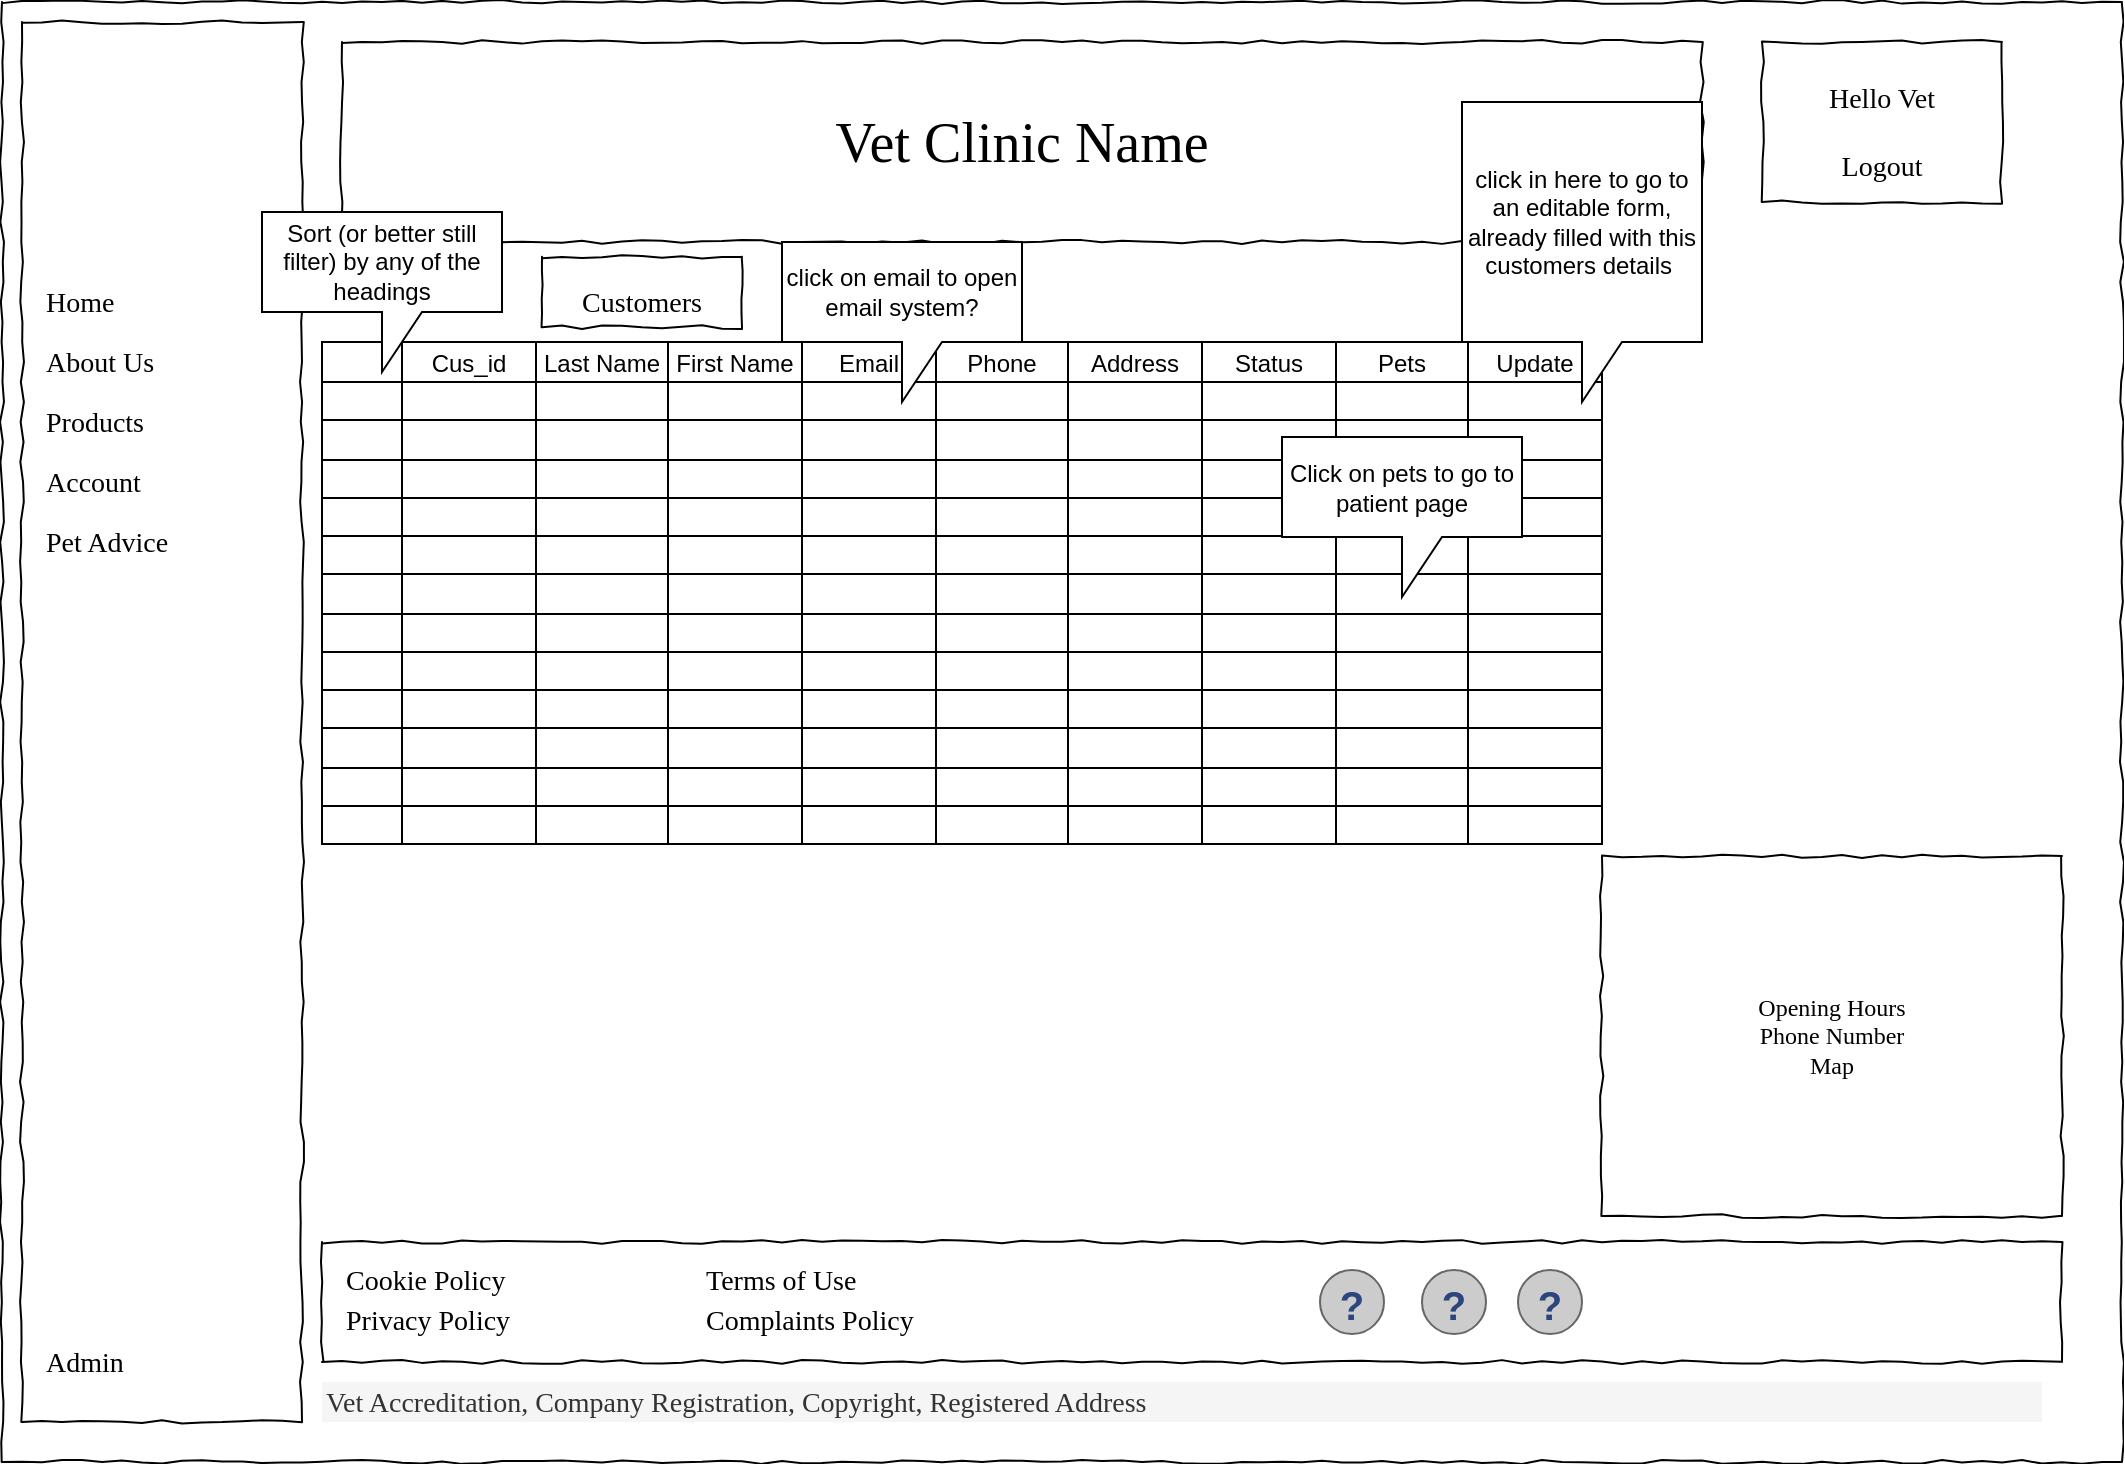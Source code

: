 <mxfile version="21.2.1" type="device">
  <diagram name="Page-1" id="03018318-947c-dd8e-b7a3-06fadd420f32">
    <mxGraphModel dx="1034" dy="430" grid="1" gridSize="10" guides="1" tooltips="1" connect="1" arrows="1" fold="1" page="1" pageScale="1" pageWidth="1100" pageHeight="850" background="none" math="0" shadow="0">
      <root>
        <mxCell id="0" />
        <mxCell id="1" parent="0" />
        <mxCell id="677b7b8949515195-1" value="" style="whiteSpace=wrap;html=1;rounded=0;shadow=0;labelBackgroundColor=none;strokeColor=#000000;strokeWidth=1;fillColor=none;fontFamily=Verdana;fontSize=12;fontColor=#000000;align=center;comic=1;" parent="1" vertex="1">
          <mxGeometry x="20" y="20" width="1060" height="730" as="geometry" />
        </mxCell>
        <mxCell id="677b7b8949515195-8" value="" style="whiteSpace=wrap;html=1;rounded=0;shadow=0;labelBackgroundColor=none;strokeWidth=1;fillColor=none;fontFamily=Verdana;fontSize=12;align=center;comic=1;" parent="1" vertex="1">
          <mxGeometry x="30" y="30" width="140" height="700" as="geometry" />
        </mxCell>
        <mxCell id="677b7b8949515195-26" value="&lt;div&gt;Opening Hours&lt;/div&gt;&lt;div&gt;Phone Number&lt;/div&gt;&lt;div&gt;Map&lt;br&gt;&lt;/div&gt;" style="whiteSpace=wrap;html=1;rounded=0;shadow=0;labelBackgroundColor=none;strokeWidth=1;fillColor=none;fontFamily=Verdana;fontSize=12;align=center;comic=1;" parent="1" vertex="1">
          <mxGeometry x="820" y="447" width="230" height="180" as="geometry" />
        </mxCell>
        <mxCell id="qz_svecnsdqs3by7-r_0-2" value="Vet Clinic Name" style="whiteSpace=wrap;html=1;rounded=0;shadow=0;labelBackgroundColor=none;strokeWidth=1;fontFamily=Verdana;fontSize=28;align=center;comic=1;" parent="1" vertex="1">
          <mxGeometry x="190" y="40" width="680" height="100" as="geometry" />
        </mxCell>
        <mxCell id="qz_svecnsdqs3by7-r_0-8" value="" style="whiteSpace=wrap;html=1;rounded=0;shadow=0;labelBackgroundColor=none;strokeWidth=1;fontFamily=Verdana;fontSize=28;align=center;comic=1;" parent="1" vertex="1">
          <mxGeometry x="180" y="640" width="870" height="60" as="geometry" />
        </mxCell>
        <mxCell id="qz_svecnsdqs3by7-r_0-9" value="" style="verticalLabelPosition=bottom;shadow=0;dashed=0;align=center;html=1;verticalAlign=top;strokeWidth=1;shape=mxgraph.mockup.misc.help_icon;" parent="1" vertex="1">
          <mxGeometry x="730" y="654" width="32" height="32" as="geometry" />
        </mxCell>
        <mxCell id="qz_svecnsdqs3by7-r_0-10" value="" style="verticalLabelPosition=bottom;shadow=0;dashed=0;align=center;html=1;verticalAlign=top;strokeWidth=1;shape=mxgraph.mockup.misc.help_icon;" parent="1" vertex="1">
          <mxGeometry x="679" y="654" width="32" height="32" as="geometry" />
        </mxCell>
        <mxCell id="qz_svecnsdqs3by7-r_0-11" value="" style="verticalLabelPosition=bottom;shadow=0;dashed=0;align=center;html=1;verticalAlign=top;strokeWidth=1;shape=mxgraph.mockup.misc.help_icon;" parent="1" vertex="1">
          <mxGeometry x="778" y="654" width="32" height="32" as="geometry" />
        </mxCell>
        <mxCell id="qz_svecnsdqs3by7-r_0-12" value="Cookie Policy" style="text;html=1;points=[];align=left;verticalAlign=top;spacingTop=-4;fontSize=14;fontFamily=Verdana" parent="1" vertex="1">
          <mxGeometry x="190" y="649" width="100" height="20" as="geometry" />
        </mxCell>
        <mxCell id="qz_svecnsdqs3by7-r_0-13" value="Vet Accreditation, Company Registration, Copyright, Registered Address" style="text;html=1;points=[];align=left;verticalAlign=top;spacingTop=-4;fontSize=14;fontFamily=Verdana;fillColor=#f5f5f5;fontColor=#333333;strokeColor=none;" parent="1" vertex="1">
          <mxGeometry x="180" y="710" width="860" height="20" as="geometry" />
        </mxCell>
        <mxCell id="qz_svecnsdqs3by7-r_0-14" value="Privacy Policy" style="text;html=1;points=[];align=left;verticalAlign=top;spacingTop=-4;fontSize=14;fontFamily=Verdana" parent="1" vertex="1">
          <mxGeometry x="190" y="669" width="100" height="20" as="geometry" />
        </mxCell>
        <mxCell id="qz_svecnsdqs3by7-r_0-15" value="Terms of Use" style="text;html=1;points=[];align=left;verticalAlign=top;spacingTop=-4;fontSize=14;fontFamily=Verdana" parent="1" vertex="1">
          <mxGeometry x="370" y="649" width="100" height="20" as="geometry" />
        </mxCell>
        <mxCell id="qz_svecnsdqs3by7-r_0-16" value="Complaints Policy" style="text;html=1;points=[];align=left;verticalAlign=top;spacingTop=-4;fontSize=14;fontFamily=Verdana" parent="1" vertex="1">
          <mxGeometry x="370" y="669" width="100" height="20" as="geometry" />
        </mxCell>
        <mxCell id="qz_svecnsdqs3by7-r_0-17" value="&lt;div align=&quot;center&quot;&gt;&lt;font style=&quot;font-size: 14px;&quot;&gt;Hello Vet&lt;/font&gt;&lt;/div&gt;&lt;div align=&quot;center&quot;&gt;&lt;font style=&quot;font-size: 14px;&quot;&gt;Logout&lt;/font&gt;&lt;/div&gt;" style="whiteSpace=wrap;html=1;rounded=0;shadow=0;labelBackgroundColor=none;strokeWidth=1;fontFamily=Verdana;fontSize=28;align=center;comic=1;" parent="1" vertex="1">
          <mxGeometry x="900" y="40" width="120" height="80" as="geometry" />
        </mxCell>
        <mxCell id="qz_svecnsdqs3by7-r_0-19" value="Home" style="text;html=1;points=[];align=left;verticalAlign=top;spacingTop=-4;fontSize=14;fontFamily=Verdana" parent="1" vertex="1">
          <mxGeometry x="40" y="160" width="110" height="20" as="geometry" />
        </mxCell>
        <mxCell id="qz_svecnsdqs3by7-r_0-20" value="About Us" style="text;html=1;points=[];align=left;verticalAlign=top;spacingTop=-4;fontSize=14;fontFamily=Verdana" parent="1" vertex="1">
          <mxGeometry x="40" y="190" width="110" height="20" as="geometry" />
        </mxCell>
        <mxCell id="qz_svecnsdqs3by7-r_0-21" value="Products" style="text;html=1;points=[];align=left;verticalAlign=top;spacingTop=-4;fontSize=14;fontFamily=Verdana" parent="1" vertex="1">
          <mxGeometry x="40" y="220" width="110" height="20" as="geometry" />
        </mxCell>
        <mxCell id="qz_svecnsdqs3by7-r_0-22" value="Account" style="text;html=1;points=[];align=left;verticalAlign=top;spacingTop=-4;fontSize=14;fontFamily=Verdana" parent="1" vertex="1">
          <mxGeometry x="40" y="250" width="110" height="20" as="geometry" />
        </mxCell>
        <mxCell id="qz_svecnsdqs3by7-r_0-23" value="Pet Advice" style="text;html=1;points=[];align=left;verticalAlign=top;spacingTop=-4;fontSize=14;fontFamily=Verdana" parent="1" vertex="1">
          <mxGeometry x="40" y="280" width="110" height="20" as="geometry" />
        </mxCell>
        <mxCell id="qz_svecnsdqs3by7-r_0-25" value="Admin" style="text;html=1;points=[];align=left;verticalAlign=top;spacingTop=-4;fontSize=14;fontFamily=Verdana" parent="1" vertex="1">
          <mxGeometry x="40" y="690" width="110" height="20" as="geometry" />
        </mxCell>
        <mxCell id="YpGhRkBLHknayNMrXKQS-291" value="" style="shape=table;childLayout=tableLayout;startSize=0;fillColor=none;collapsible=0;recursiveResize=0;expand=0;" parent="1" vertex="1">
          <mxGeometry x="180" y="190" width="640" height="251" as="geometry" />
        </mxCell>
        <mxCell id="YpGhRkBLHknayNMrXKQS-292" value="" style="shape=tableRow;horizontal=0;swimlaneHead=0;swimlaneBody=0;top=0;left=0;strokeColor=inherit;bottom=0;right=0;dropTarget=0;fontStyle=0;fillColor=none;points=[[0,0.5],[1,0.5]];portConstraint=eastwest;startSize=40;collapsible=0;recursiveResize=0;expand=0;" parent="YpGhRkBLHknayNMrXKQS-291" vertex="1">
          <mxGeometry width="640" height="20" as="geometry" />
        </mxCell>
        <mxCell id="YpGhRkBLHknayNMrXKQS-293" value="Cus_id" style="swimlane;swimlaneHead=0;swimlaneBody=0;fontStyle=0;strokeColor=inherit;connectable=0;fillColor=none;startSize=40;collapsible=0;recursiveResize=0;expand=0;" parent="YpGhRkBLHknayNMrXKQS-292" vertex="1">
          <mxGeometry x="40" width="67" height="20" as="geometry">
            <mxRectangle width="67" height="20" as="alternateBounds" />
          </mxGeometry>
        </mxCell>
        <mxCell id="YpGhRkBLHknayNMrXKQS-294" value="Last Name" style="swimlane;swimlaneHead=0;swimlaneBody=0;fontStyle=0;strokeColor=inherit;connectable=0;fillColor=none;startSize=40;collapsible=0;recursiveResize=0;expand=0;" parent="YpGhRkBLHknayNMrXKQS-292" vertex="1">
          <mxGeometry x="107" width="66" height="20" as="geometry">
            <mxRectangle width="66" height="20" as="alternateBounds" />
          </mxGeometry>
        </mxCell>
        <mxCell id="YpGhRkBLHknayNMrXKQS-295" value="First Name" style="swimlane;swimlaneHead=0;swimlaneBody=0;fontStyle=0;strokeColor=inherit;connectable=0;fillColor=none;startSize=40;collapsible=0;recursiveResize=0;expand=0;" parent="YpGhRkBLHknayNMrXKQS-292" vertex="1">
          <mxGeometry x="173" width="67" height="20" as="geometry">
            <mxRectangle width="67" height="20" as="alternateBounds" />
          </mxGeometry>
        </mxCell>
        <mxCell id="YpGhRkBLHknayNMrXKQS-296" value="Email" style="swimlane;swimlaneHead=0;swimlaneBody=0;fontStyle=0;strokeColor=inherit;connectable=0;fillColor=none;startSize=40;collapsible=0;recursiveResize=0;expand=0;" parent="YpGhRkBLHknayNMrXKQS-292" vertex="1">
          <mxGeometry x="240" width="67" height="20" as="geometry">
            <mxRectangle width="67" height="20" as="alternateBounds" />
          </mxGeometry>
        </mxCell>
        <mxCell id="YpGhRkBLHknayNMrXKQS-297" value="Phone" style="swimlane;swimlaneHead=0;swimlaneBody=0;fontStyle=0;strokeColor=inherit;connectable=0;fillColor=none;startSize=40;collapsible=0;recursiveResize=0;expand=0;" parent="YpGhRkBLHknayNMrXKQS-292" vertex="1">
          <mxGeometry x="307" width="66" height="20" as="geometry">
            <mxRectangle width="66" height="20" as="alternateBounds" />
          </mxGeometry>
        </mxCell>
        <mxCell id="YpGhRkBLHknayNMrXKQS-298" value="Address" style="swimlane;swimlaneHead=0;swimlaneBody=0;fontStyle=0;strokeColor=inherit;connectable=0;fillColor=none;startSize=40;collapsible=0;recursiveResize=0;expand=0;" parent="YpGhRkBLHknayNMrXKQS-292" vertex="1">
          <mxGeometry x="373" width="67" height="20" as="geometry">
            <mxRectangle width="67" height="20" as="alternateBounds" />
          </mxGeometry>
        </mxCell>
        <mxCell id="YpGhRkBLHknayNMrXKQS-299" value="Status" style="swimlane;swimlaneHead=0;swimlaneBody=0;fontStyle=0;strokeColor=inherit;connectable=0;fillColor=none;startSize=40;collapsible=0;recursiveResize=0;expand=0;" parent="YpGhRkBLHknayNMrXKQS-292" vertex="1">
          <mxGeometry x="440" width="67" height="20" as="geometry">
            <mxRectangle width="67" height="20" as="alternateBounds" />
          </mxGeometry>
        </mxCell>
        <mxCell id="YpGhRkBLHknayNMrXKQS-300" value="Pets" style="swimlane;swimlaneHead=0;swimlaneBody=0;fontStyle=0;strokeColor=inherit;connectable=0;fillColor=none;startSize=40;collapsible=0;recursiveResize=0;expand=0;" parent="YpGhRkBLHknayNMrXKQS-292" vertex="1">
          <mxGeometry x="507" width="66" height="20" as="geometry">
            <mxRectangle width="66" height="20" as="alternateBounds" />
          </mxGeometry>
        </mxCell>
        <mxCell id="YpGhRkBLHknayNMrXKQS-301" value="Update" style="swimlane;swimlaneHead=0;swimlaneBody=0;fontStyle=0;strokeColor=inherit;connectable=0;fillColor=none;startSize=40;collapsible=0;recursiveResize=0;expand=0;" parent="YpGhRkBLHknayNMrXKQS-292" vertex="1">
          <mxGeometry x="573" width="67" height="20" as="geometry">
            <mxRectangle width="67" height="20" as="alternateBounds" />
          </mxGeometry>
        </mxCell>
        <mxCell id="YpGhRkBLHknayNMrXKQS-302" value="" style="shape=tableRow;horizontal=0;swimlaneHead=0;swimlaneBody=0;top=0;left=0;strokeColor=inherit;bottom=0;right=0;dropTarget=0;fontStyle=0;fillColor=none;points=[[0,0.5],[1,0.5]];portConstraint=eastwest;startSize=40;collapsible=0;recursiveResize=0;expand=0;" parent="YpGhRkBLHknayNMrXKQS-291" vertex="1">
          <mxGeometry y="20" width="640" height="19" as="geometry" />
        </mxCell>
        <mxCell id="YpGhRkBLHknayNMrXKQS-303" value="" style="swimlane;swimlaneHead=0;swimlaneBody=0;fontStyle=0;connectable=0;strokeColor=inherit;fillColor=none;startSize=0;collapsible=0;recursiveResize=0;expand=0;" parent="YpGhRkBLHknayNMrXKQS-302" vertex="1">
          <mxGeometry x="40" width="67" height="19" as="geometry">
            <mxRectangle width="67" height="19" as="alternateBounds" />
          </mxGeometry>
        </mxCell>
        <mxCell id="YpGhRkBLHknayNMrXKQS-304" value="" style="swimlane;swimlaneHead=0;swimlaneBody=0;fontStyle=0;connectable=0;strokeColor=inherit;fillColor=none;startSize=0;collapsible=0;recursiveResize=0;expand=0;" parent="YpGhRkBLHknayNMrXKQS-302" vertex="1">
          <mxGeometry x="107" width="66" height="19" as="geometry">
            <mxRectangle width="66" height="19" as="alternateBounds" />
          </mxGeometry>
        </mxCell>
        <mxCell id="YpGhRkBLHknayNMrXKQS-305" value="" style="swimlane;swimlaneHead=0;swimlaneBody=0;fontStyle=0;connectable=0;strokeColor=inherit;fillColor=none;startSize=0;collapsible=0;recursiveResize=0;expand=0;" parent="YpGhRkBLHknayNMrXKQS-302" vertex="1">
          <mxGeometry x="173" width="67" height="19" as="geometry">
            <mxRectangle width="67" height="19" as="alternateBounds" />
          </mxGeometry>
        </mxCell>
        <mxCell id="YpGhRkBLHknayNMrXKQS-306" value="" style="swimlane;swimlaneHead=0;swimlaneBody=0;fontStyle=0;connectable=0;strokeColor=inherit;fillColor=none;startSize=0;collapsible=0;recursiveResize=0;expand=0;" parent="YpGhRkBLHknayNMrXKQS-302" vertex="1">
          <mxGeometry x="240" width="67" height="19" as="geometry">
            <mxRectangle width="67" height="19" as="alternateBounds" />
          </mxGeometry>
        </mxCell>
        <mxCell id="YpGhRkBLHknayNMrXKQS-307" value="" style="swimlane;swimlaneHead=0;swimlaneBody=0;fontStyle=0;connectable=0;strokeColor=inherit;fillColor=none;startSize=0;collapsible=0;recursiveResize=0;expand=0;" parent="YpGhRkBLHknayNMrXKQS-302" vertex="1">
          <mxGeometry x="307" width="66" height="19" as="geometry">
            <mxRectangle width="66" height="19" as="alternateBounds" />
          </mxGeometry>
        </mxCell>
        <mxCell id="YpGhRkBLHknayNMrXKQS-308" value="" style="swimlane;swimlaneHead=0;swimlaneBody=0;fontStyle=0;connectable=0;strokeColor=inherit;fillColor=none;startSize=0;collapsible=0;recursiveResize=0;expand=0;" parent="YpGhRkBLHknayNMrXKQS-302" vertex="1">
          <mxGeometry x="373" width="67" height="19" as="geometry">
            <mxRectangle width="67" height="19" as="alternateBounds" />
          </mxGeometry>
        </mxCell>
        <mxCell id="YpGhRkBLHknayNMrXKQS-309" value="" style="swimlane;swimlaneHead=0;swimlaneBody=0;fontStyle=0;connectable=0;strokeColor=inherit;fillColor=none;startSize=0;collapsible=0;recursiveResize=0;expand=0;" parent="YpGhRkBLHknayNMrXKQS-302" vertex="1">
          <mxGeometry x="440" width="67" height="19" as="geometry">
            <mxRectangle width="67" height="19" as="alternateBounds" />
          </mxGeometry>
        </mxCell>
        <mxCell id="YpGhRkBLHknayNMrXKQS-310" value="" style="swimlane;swimlaneHead=0;swimlaneBody=0;fontStyle=0;connectable=0;strokeColor=inherit;fillColor=none;startSize=0;collapsible=0;recursiveResize=0;expand=0;" parent="YpGhRkBLHknayNMrXKQS-302" vertex="1">
          <mxGeometry x="507" width="66" height="19" as="geometry">
            <mxRectangle width="66" height="19" as="alternateBounds" />
          </mxGeometry>
        </mxCell>
        <mxCell id="YpGhRkBLHknayNMrXKQS-311" value="" style="swimlane;swimlaneHead=0;swimlaneBody=0;fontStyle=0;connectable=0;strokeColor=inherit;fillColor=none;startSize=0;collapsible=0;recursiveResize=0;expand=0;" parent="YpGhRkBLHknayNMrXKQS-302" vertex="1">
          <mxGeometry x="573" width="67" height="19" as="geometry">
            <mxRectangle width="67" height="19" as="alternateBounds" />
          </mxGeometry>
        </mxCell>
        <mxCell id="YpGhRkBLHknayNMrXKQS-312" value="" style="shape=tableRow;horizontal=0;swimlaneHead=0;swimlaneBody=0;top=0;left=0;strokeColor=inherit;bottom=0;right=0;dropTarget=0;fontStyle=0;fillColor=none;points=[[0,0.5],[1,0.5]];portConstraint=eastwest;startSize=40;collapsible=0;recursiveResize=0;expand=0;" parent="YpGhRkBLHknayNMrXKQS-291" vertex="1">
          <mxGeometry y="39" width="640" height="20" as="geometry" />
        </mxCell>
        <mxCell id="YpGhRkBLHknayNMrXKQS-313" value="" style="swimlane;swimlaneHead=0;swimlaneBody=0;fontStyle=0;connectable=0;strokeColor=inherit;fillColor=none;startSize=0;collapsible=0;recursiveResize=0;expand=0;" parent="YpGhRkBLHknayNMrXKQS-312" vertex="1">
          <mxGeometry x="40" width="67" height="20" as="geometry">
            <mxRectangle width="67" height="20" as="alternateBounds" />
          </mxGeometry>
        </mxCell>
        <mxCell id="YpGhRkBLHknayNMrXKQS-314" value="" style="swimlane;swimlaneHead=0;swimlaneBody=0;fontStyle=0;connectable=0;strokeColor=inherit;fillColor=none;startSize=0;collapsible=0;recursiveResize=0;expand=0;" parent="YpGhRkBLHknayNMrXKQS-312" vertex="1">
          <mxGeometry x="107" width="66" height="20" as="geometry">
            <mxRectangle width="66" height="20" as="alternateBounds" />
          </mxGeometry>
        </mxCell>
        <mxCell id="YpGhRkBLHknayNMrXKQS-315" value="" style="swimlane;swimlaneHead=0;swimlaneBody=0;fontStyle=0;connectable=0;strokeColor=inherit;fillColor=none;startSize=0;collapsible=0;recursiveResize=0;expand=0;" parent="YpGhRkBLHknayNMrXKQS-312" vertex="1">
          <mxGeometry x="173" width="67" height="20" as="geometry">
            <mxRectangle width="67" height="20" as="alternateBounds" />
          </mxGeometry>
        </mxCell>
        <mxCell id="YpGhRkBLHknayNMrXKQS-316" value="" style="swimlane;swimlaneHead=0;swimlaneBody=0;fontStyle=0;connectable=0;strokeColor=inherit;fillColor=none;startSize=0;collapsible=0;recursiveResize=0;expand=0;" parent="YpGhRkBLHknayNMrXKQS-312" vertex="1">
          <mxGeometry x="240" width="67" height="20" as="geometry">
            <mxRectangle width="67" height="20" as="alternateBounds" />
          </mxGeometry>
        </mxCell>
        <mxCell id="YpGhRkBLHknayNMrXKQS-317" value="" style="swimlane;swimlaneHead=0;swimlaneBody=0;fontStyle=0;connectable=0;strokeColor=inherit;fillColor=none;startSize=0;collapsible=0;recursiveResize=0;expand=0;" parent="YpGhRkBLHknayNMrXKQS-312" vertex="1">
          <mxGeometry x="307" width="66" height="20" as="geometry">
            <mxRectangle width="66" height="20" as="alternateBounds" />
          </mxGeometry>
        </mxCell>
        <mxCell id="YpGhRkBLHknayNMrXKQS-318" value="" style="swimlane;swimlaneHead=0;swimlaneBody=0;fontStyle=0;connectable=0;strokeColor=inherit;fillColor=none;startSize=0;collapsible=0;recursiveResize=0;expand=0;" parent="YpGhRkBLHknayNMrXKQS-312" vertex="1">
          <mxGeometry x="373" width="67" height="20" as="geometry">
            <mxRectangle width="67" height="20" as="alternateBounds" />
          </mxGeometry>
        </mxCell>
        <mxCell id="YpGhRkBLHknayNMrXKQS-319" value="" style="swimlane;swimlaneHead=0;swimlaneBody=0;fontStyle=0;connectable=0;strokeColor=inherit;fillColor=none;startSize=0;collapsible=0;recursiveResize=0;expand=0;" parent="YpGhRkBLHknayNMrXKQS-312" vertex="1">
          <mxGeometry x="440" width="67" height="20" as="geometry">
            <mxRectangle width="67" height="20" as="alternateBounds" />
          </mxGeometry>
        </mxCell>
        <mxCell id="YpGhRkBLHknayNMrXKQS-320" value="" style="swimlane;swimlaneHead=0;swimlaneBody=0;fontStyle=0;connectable=0;strokeColor=inherit;fillColor=none;startSize=0;collapsible=0;recursiveResize=0;expand=0;" parent="YpGhRkBLHknayNMrXKQS-312" vertex="1">
          <mxGeometry x="507" width="66" height="20" as="geometry">
            <mxRectangle width="66" height="20" as="alternateBounds" />
          </mxGeometry>
        </mxCell>
        <mxCell id="YpGhRkBLHknayNMrXKQS-422" value="Click on pets to go to patient page" style="shape=callout;whiteSpace=wrap;html=1;perimeter=calloutPerimeter;" parent="YpGhRkBLHknayNMrXKQS-320" vertex="1">
          <mxGeometry x="-27" y="8.5" width="120" height="80" as="geometry" />
        </mxCell>
        <mxCell id="YpGhRkBLHknayNMrXKQS-321" value="" style="swimlane;swimlaneHead=0;swimlaneBody=0;fontStyle=0;connectable=0;strokeColor=inherit;fillColor=none;startSize=0;collapsible=0;recursiveResize=0;expand=0;" parent="YpGhRkBLHknayNMrXKQS-312" vertex="1">
          <mxGeometry x="573" width="67" height="20" as="geometry">
            <mxRectangle width="67" height="20" as="alternateBounds" />
          </mxGeometry>
        </mxCell>
        <mxCell id="YpGhRkBLHknayNMrXKQS-322" value="" style="shape=tableRow;horizontal=0;swimlaneHead=0;swimlaneBody=0;top=0;left=0;strokeColor=inherit;bottom=0;right=0;dropTarget=0;fontStyle=0;fillColor=none;points=[[0,0.5],[1,0.5]];portConstraint=eastwest;startSize=40;collapsible=0;recursiveResize=0;expand=0;" parent="YpGhRkBLHknayNMrXKQS-291" vertex="1">
          <mxGeometry y="59" width="640" height="19" as="geometry" />
        </mxCell>
        <mxCell id="YpGhRkBLHknayNMrXKQS-323" value="" style="swimlane;swimlaneHead=0;swimlaneBody=0;fontStyle=0;connectable=0;strokeColor=inherit;fillColor=none;startSize=0;collapsible=0;recursiveResize=0;expand=0;" parent="YpGhRkBLHknayNMrXKQS-322" vertex="1">
          <mxGeometry x="40" width="67" height="19" as="geometry">
            <mxRectangle width="67" height="19" as="alternateBounds" />
          </mxGeometry>
        </mxCell>
        <mxCell id="YpGhRkBLHknayNMrXKQS-324" value="" style="swimlane;swimlaneHead=0;swimlaneBody=0;fontStyle=0;connectable=0;strokeColor=inherit;fillColor=none;startSize=0;collapsible=0;recursiveResize=0;expand=0;" parent="YpGhRkBLHknayNMrXKQS-322" vertex="1">
          <mxGeometry x="107" width="66" height="19" as="geometry">
            <mxRectangle width="66" height="19" as="alternateBounds" />
          </mxGeometry>
        </mxCell>
        <mxCell id="YpGhRkBLHknayNMrXKQS-325" value="" style="swimlane;swimlaneHead=0;swimlaneBody=0;fontStyle=0;connectable=0;strokeColor=inherit;fillColor=none;startSize=0;collapsible=0;recursiveResize=0;expand=0;" parent="YpGhRkBLHknayNMrXKQS-322" vertex="1">
          <mxGeometry x="173" width="67" height="19" as="geometry">
            <mxRectangle width="67" height="19" as="alternateBounds" />
          </mxGeometry>
        </mxCell>
        <mxCell id="YpGhRkBLHknayNMrXKQS-326" value="" style="swimlane;swimlaneHead=0;swimlaneBody=0;fontStyle=0;connectable=0;strokeColor=inherit;fillColor=none;startSize=0;collapsible=0;recursiveResize=0;expand=0;" parent="YpGhRkBLHknayNMrXKQS-322" vertex="1">
          <mxGeometry x="240" width="67" height="19" as="geometry">
            <mxRectangle width="67" height="19" as="alternateBounds" />
          </mxGeometry>
        </mxCell>
        <mxCell id="YpGhRkBLHknayNMrXKQS-327" value="" style="swimlane;swimlaneHead=0;swimlaneBody=0;fontStyle=0;connectable=0;strokeColor=inherit;fillColor=none;startSize=0;collapsible=0;recursiveResize=0;expand=0;" parent="YpGhRkBLHknayNMrXKQS-322" vertex="1">
          <mxGeometry x="307" width="66" height="19" as="geometry">
            <mxRectangle width="66" height="19" as="alternateBounds" />
          </mxGeometry>
        </mxCell>
        <mxCell id="YpGhRkBLHknayNMrXKQS-328" value="" style="swimlane;swimlaneHead=0;swimlaneBody=0;fontStyle=0;connectable=0;strokeColor=inherit;fillColor=none;startSize=0;collapsible=0;recursiveResize=0;expand=0;" parent="YpGhRkBLHknayNMrXKQS-322" vertex="1">
          <mxGeometry x="373" width="67" height="19" as="geometry">
            <mxRectangle width="67" height="19" as="alternateBounds" />
          </mxGeometry>
        </mxCell>
        <mxCell id="YpGhRkBLHknayNMrXKQS-329" value="" style="swimlane;swimlaneHead=0;swimlaneBody=0;fontStyle=0;connectable=0;strokeColor=inherit;fillColor=none;startSize=0;collapsible=0;recursiveResize=0;expand=0;" parent="YpGhRkBLHknayNMrXKQS-322" vertex="1">
          <mxGeometry x="440" width="67" height="19" as="geometry">
            <mxRectangle width="67" height="19" as="alternateBounds" />
          </mxGeometry>
        </mxCell>
        <mxCell id="YpGhRkBLHknayNMrXKQS-330" value="" style="swimlane;swimlaneHead=0;swimlaneBody=0;fontStyle=0;connectable=0;strokeColor=inherit;fillColor=none;startSize=0;collapsible=0;recursiveResize=0;expand=0;" parent="YpGhRkBLHknayNMrXKQS-322" vertex="1">
          <mxGeometry x="507" width="66" height="19" as="geometry">
            <mxRectangle width="66" height="19" as="alternateBounds" />
          </mxGeometry>
        </mxCell>
        <mxCell id="YpGhRkBLHknayNMrXKQS-331" value="" style="swimlane;swimlaneHead=0;swimlaneBody=0;fontStyle=0;connectable=0;strokeColor=inherit;fillColor=none;startSize=0;collapsible=0;recursiveResize=0;expand=0;" parent="YpGhRkBLHknayNMrXKQS-322" vertex="1">
          <mxGeometry x="573" width="67" height="19" as="geometry">
            <mxRectangle width="67" height="19" as="alternateBounds" />
          </mxGeometry>
        </mxCell>
        <mxCell id="YpGhRkBLHknayNMrXKQS-332" value="" style="shape=tableRow;horizontal=0;swimlaneHead=0;swimlaneBody=0;top=0;left=0;strokeColor=inherit;bottom=0;right=0;dropTarget=0;fontStyle=0;fillColor=none;points=[[0,0.5],[1,0.5]];portConstraint=eastwest;startSize=40;collapsible=0;recursiveResize=0;expand=0;" parent="YpGhRkBLHknayNMrXKQS-291" vertex="1">
          <mxGeometry y="78" width="640" height="19" as="geometry" />
        </mxCell>
        <mxCell id="YpGhRkBLHknayNMrXKQS-333" value="" style="swimlane;swimlaneHead=0;swimlaneBody=0;fontStyle=0;connectable=0;strokeColor=inherit;fillColor=none;startSize=0;collapsible=0;recursiveResize=0;expand=0;" parent="YpGhRkBLHknayNMrXKQS-332" vertex="1">
          <mxGeometry x="40" width="67" height="19" as="geometry">
            <mxRectangle width="67" height="19" as="alternateBounds" />
          </mxGeometry>
        </mxCell>
        <mxCell id="YpGhRkBLHknayNMrXKQS-334" value="" style="swimlane;swimlaneHead=0;swimlaneBody=0;fontStyle=0;connectable=0;strokeColor=inherit;fillColor=none;startSize=0;collapsible=0;recursiveResize=0;expand=0;" parent="YpGhRkBLHknayNMrXKQS-332" vertex="1">
          <mxGeometry x="107" width="66" height="19" as="geometry">
            <mxRectangle width="66" height="19" as="alternateBounds" />
          </mxGeometry>
        </mxCell>
        <mxCell id="YpGhRkBLHknayNMrXKQS-335" value="" style="swimlane;swimlaneHead=0;swimlaneBody=0;fontStyle=0;connectable=0;strokeColor=inherit;fillColor=none;startSize=0;collapsible=0;recursiveResize=0;expand=0;" parent="YpGhRkBLHknayNMrXKQS-332" vertex="1">
          <mxGeometry x="173" width="67" height="19" as="geometry">
            <mxRectangle width="67" height="19" as="alternateBounds" />
          </mxGeometry>
        </mxCell>
        <mxCell id="YpGhRkBLHknayNMrXKQS-336" value="" style="swimlane;swimlaneHead=0;swimlaneBody=0;fontStyle=0;connectable=0;strokeColor=inherit;fillColor=none;startSize=0;collapsible=0;recursiveResize=0;expand=0;" parent="YpGhRkBLHknayNMrXKQS-332" vertex="1">
          <mxGeometry x="240" width="67" height="19" as="geometry">
            <mxRectangle width="67" height="19" as="alternateBounds" />
          </mxGeometry>
        </mxCell>
        <mxCell id="YpGhRkBLHknayNMrXKQS-337" value="" style="swimlane;swimlaneHead=0;swimlaneBody=0;fontStyle=0;connectable=0;strokeColor=inherit;fillColor=none;startSize=0;collapsible=0;recursiveResize=0;expand=0;" parent="YpGhRkBLHknayNMrXKQS-332" vertex="1">
          <mxGeometry x="307" width="66" height="19" as="geometry">
            <mxRectangle width="66" height="19" as="alternateBounds" />
          </mxGeometry>
        </mxCell>
        <mxCell id="YpGhRkBLHknayNMrXKQS-338" value="" style="swimlane;swimlaneHead=0;swimlaneBody=0;fontStyle=0;connectable=0;strokeColor=inherit;fillColor=none;startSize=0;collapsible=0;recursiveResize=0;expand=0;" parent="YpGhRkBLHknayNMrXKQS-332" vertex="1">
          <mxGeometry x="373" width="67" height="19" as="geometry">
            <mxRectangle width="67" height="19" as="alternateBounds" />
          </mxGeometry>
        </mxCell>
        <mxCell id="YpGhRkBLHknayNMrXKQS-339" value="" style="swimlane;swimlaneHead=0;swimlaneBody=0;fontStyle=0;connectable=0;strokeColor=inherit;fillColor=none;startSize=0;collapsible=0;recursiveResize=0;expand=0;" parent="YpGhRkBLHknayNMrXKQS-332" vertex="1">
          <mxGeometry x="440" width="67" height="19" as="geometry">
            <mxRectangle width="67" height="19" as="alternateBounds" />
          </mxGeometry>
        </mxCell>
        <mxCell id="YpGhRkBLHknayNMrXKQS-340" value="" style="swimlane;swimlaneHead=0;swimlaneBody=0;fontStyle=0;connectable=0;strokeColor=inherit;fillColor=none;startSize=0;collapsible=0;recursiveResize=0;expand=0;" parent="YpGhRkBLHknayNMrXKQS-332" vertex="1">
          <mxGeometry x="507" width="66" height="19" as="geometry">
            <mxRectangle width="66" height="19" as="alternateBounds" />
          </mxGeometry>
        </mxCell>
        <mxCell id="YpGhRkBLHknayNMrXKQS-341" value="" style="swimlane;swimlaneHead=0;swimlaneBody=0;fontStyle=0;connectable=0;strokeColor=inherit;fillColor=none;startSize=0;collapsible=0;recursiveResize=0;expand=0;" parent="YpGhRkBLHknayNMrXKQS-332" vertex="1">
          <mxGeometry x="573" width="67" height="19" as="geometry">
            <mxRectangle width="67" height="19" as="alternateBounds" />
          </mxGeometry>
        </mxCell>
        <mxCell id="YpGhRkBLHknayNMrXKQS-342" value="" style="shape=tableRow;horizontal=0;swimlaneHead=0;swimlaneBody=0;top=0;left=0;strokeColor=inherit;bottom=0;right=0;dropTarget=0;fontStyle=0;fillColor=none;points=[[0,0.5],[1,0.5]];portConstraint=eastwest;startSize=40;collapsible=0;recursiveResize=0;expand=0;" parent="YpGhRkBLHknayNMrXKQS-291" vertex="1">
          <mxGeometry y="97" width="640" height="19" as="geometry" />
        </mxCell>
        <mxCell id="YpGhRkBLHknayNMrXKQS-343" value="" style="swimlane;swimlaneHead=0;swimlaneBody=0;fontStyle=0;connectable=0;strokeColor=inherit;fillColor=none;startSize=0;collapsible=0;recursiveResize=0;expand=0;" parent="YpGhRkBLHknayNMrXKQS-342" vertex="1">
          <mxGeometry x="40" width="67" height="19" as="geometry">
            <mxRectangle width="67" height="19" as="alternateBounds" />
          </mxGeometry>
        </mxCell>
        <mxCell id="YpGhRkBLHknayNMrXKQS-344" value="" style="swimlane;swimlaneHead=0;swimlaneBody=0;fontStyle=0;connectable=0;strokeColor=inherit;fillColor=none;startSize=0;collapsible=0;recursiveResize=0;expand=0;" parent="YpGhRkBLHknayNMrXKQS-342" vertex="1">
          <mxGeometry x="107" width="66" height="19" as="geometry">
            <mxRectangle width="66" height="19" as="alternateBounds" />
          </mxGeometry>
        </mxCell>
        <mxCell id="YpGhRkBLHknayNMrXKQS-345" value="" style="swimlane;swimlaneHead=0;swimlaneBody=0;fontStyle=0;connectable=0;strokeColor=inherit;fillColor=none;startSize=0;collapsible=0;recursiveResize=0;expand=0;" parent="YpGhRkBLHknayNMrXKQS-342" vertex="1">
          <mxGeometry x="173" width="67" height="19" as="geometry">
            <mxRectangle width="67" height="19" as="alternateBounds" />
          </mxGeometry>
        </mxCell>
        <mxCell id="YpGhRkBLHknayNMrXKQS-346" value="" style="swimlane;swimlaneHead=0;swimlaneBody=0;fontStyle=0;connectable=0;strokeColor=inherit;fillColor=none;startSize=0;collapsible=0;recursiveResize=0;expand=0;" parent="YpGhRkBLHknayNMrXKQS-342" vertex="1">
          <mxGeometry x="240" width="67" height="19" as="geometry">
            <mxRectangle width="67" height="19" as="alternateBounds" />
          </mxGeometry>
        </mxCell>
        <mxCell id="YpGhRkBLHknayNMrXKQS-347" value="" style="swimlane;swimlaneHead=0;swimlaneBody=0;fontStyle=0;connectable=0;strokeColor=inherit;fillColor=none;startSize=0;collapsible=0;recursiveResize=0;expand=0;" parent="YpGhRkBLHknayNMrXKQS-342" vertex="1">
          <mxGeometry x="307" width="66" height="19" as="geometry">
            <mxRectangle width="66" height="19" as="alternateBounds" />
          </mxGeometry>
        </mxCell>
        <mxCell id="YpGhRkBLHknayNMrXKQS-348" value="" style="swimlane;swimlaneHead=0;swimlaneBody=0;fontStyle=0;connectable=0;strokeColor=inherit;fillColor=none;startSize=0;collapsible=0;recursiveResize=0;expand=0;" parent="YpGhRkBLHknayNMrXKQS-342" vertex="1">
          <mxGeometry x="373" width="67" height="19" as="geometry">
            <mxRectangle width="67" height="19" as="alternateBounds" />
          </mxGeometry>
        </mxCell>
        <mxCell id="YpGhRkBLHknayNMrXKQS-349" value="" style="swimlane;swimlaneHead=0;swimlaneBody=0;fontStyle=0;connectable=0;strokeColor=inherit;fillColor=none;startSize=0;collapsible=0;recursiveResize=0;expand=0;" parent="YpGhRkBLHknayNMrXKQS-342" vertex="1">
          <mxGeometry x="440" width="67" height="19" as="geometry">
            <mxRectangle width="67" height="19" as="alternateBounds" />
          </mxGeometry>
        </mxCell>
        <mxCell id="YpGhRkBLHknayNMrXKQS-350" value="" style="swimlane;swimlaneHead=0;swimlaneBody=0;fontStyle=0;connectable=0;strokeColor=inherit;fillColor=none;startSize=0;collapsible=0;recursiveResize=0;expand=0;" parent="YpGhRkBLHknayNMrXKQS-342" vertex="1">
          <mxGeometry x="507" width="66" height="19" as="geometry">
            <mxRectangle width="66" height="19" as="alternateBounds" />
          </mxGeometry>
        </mxCell>
        <mxCell id="YpGhRkBLHknayNMrXKQS-351" value="" style="swimlane;swimlaneHead=0;swimlaneBody=0;fontStyle=0;connectable=0;strokeColor=inherit;fillColor=none;startSize=0;collapsible=0;recursiveResize=0;expand=0;" parent="YpGhRkBLHknayNMrXKQS-342" vertex="1">
          <mxGeometry x="573" width="67" height="19" as="geometry">
            <mxRectangle width="67" height="19" as="alternateBounds" />
          </mxGeometry>
        </mxCell>
        <mxCell id="YpGhRkBLHknayNMrXKQS-352" value="" style="shape=tableRow;horizontal=0;swimlaneHead=0;swimlaneBody=0;top=0;left=0;strokeColor=inherit;bottom=0;right=0;dropTarget=0;fontStyle=0;fillColor=none;points=[[0,0.5],[1,0.5]];portConstraint=eastwest;startSize=40;collapsible=0;recursiveResize=0;expand=0;" parent="YpGhRkBLHknayNMrXKQS-291" vertex="1">
          <mxGeometry y="116" width="640" height="20" as="geometry" />
        </mxCell>
        <mxCell id="YpGhRkBLHknayNMrXKQS-353" value="" style="swimlane;swimlaneHead=0;swimlaneBody=0;fontStyle=0;connectable=0;strokeColor=inherit;fillColor=none;startSize=0;collapsible=0;recursiveResize=0;expand=0;" parent="YpGhRkBLHknayNMrXKQS-352" vertex="1">
          <mxGeometry x="40" width="67" height="20" as="geometry">
            <mxRectangle width="67" height="20" as="alternateBounds" />
          </mxGeometry>
        </mxCell>
        <mxCell id="YpGhRkBLHknayNMrXKQS-354" value="" style="swimlane;swimlaneHead=0;swimlaneBody=0;fontStyle=0;connectable=0;strokeColor=inherit;fillColor=none;startSize=0;collapsible=0;recursiveResize=0;expand=0;" parent="YpGhRkBLHknayNMrXKQS-352" vertex="1">
          <mxGeometry x="107" width="66" height="20" as="geometry">
            <mxRectangle width="66" height="20" as="alternateBounds" />
          </mxGeometry>
        </mxCell>
        <mxCell id="YpGhRkBLHknayNMrXKQS-355" value="" style="swimlane;swimlaneHead=0;swimlaneBody=0;fontStyle=0;connectable=0;strokeColor=inherit;fillColor=none;startSize=0;collapsible=0;recursiveResize=0;expand=0;" parent="YpGhRkBLHknayNMrXKQS-352" vertex="1">
          <mxGeometry x="173" width="67" height="20" as="geometry">
            <mxRectangle width="67" height="20" as="alternateBounds" />
          </mxGeometry>
        </mxCell>
        <mxCell id="YpGhRkBLHknayNMrXKQS-356" value="" style="swimlane;swimlaneHead=0;swimlaneBody=0;fontStyle=0;connectable=0;strokeColor=inherit;fillColor=none;startSize=0;collapsible=0;recursiveResize=0;expand=0;" parent="YpGhRkBLHknayNMrXKQS-352" vertex="1">
          <mxGeometry x="240" width="67" height="20" as="geometry">
            <mxRectangle width="67" height="20" as="alternateBounds" />
          </mxGeometry>
        </mxCell>
        <mxCell id="YpGhRkBLHknayNMrXKQS-357" value="" style="swimlane;swimlaneHead=0;swimlaneBody=0;fontStyle=0;connectable=0;strokeColor=inherit;fillColor=none;startSize=0;collapsible=0;recursiveResize=0;expand=0;" parent="YpGhRkBLHknayNMrXKQS-352" vertex="1">
          <mxGeometry x="307" width="66" height="20" as="geometry">
            <mxRectangle width="66" height="20" as="alternateBounds" />
          </mxGeometry>
        </mxCell>
        <mxCell id="YpGhRkBLHknayNMrXKQS-358" value="" style="swimlane;swimlaneHead=0;swimlaneBody=0;fontStyle=0;connectable=0;strokeColor=inherit;fillColor=none;startSize=0;collapsible=0;recursiveResize=0;expand=0;" parent="YpGhRkBLHknayNMrXKQS-352" vertex="1">
          <mxGeometry x="373" width="67" height="20" as="geometry">
            <mxRectangle width="67" height="20" as="alternateBounds" />
          </mxGeometry>
        </mxCell>
        <mxCell id="YpGhRkBLHknayNMrXKQS-359" value="" style="swimlane;swimlaneHead=0;swimlaneBody=0;fontStyle=0;connectable=0;strokeColor=inherit;fillColor=none;startSize=0;collapsible=0;recursiveResize=0;expand=0;" parent="YpGhRkBLHknayNMrXKQS-352" vertex="1">
          <mxGeometry x="440" width="67" height="20" as="geometry">
            <mxRectangle width="67" height="20" as="alternateBounds" />
          </mxGeometry>
        </mxCell>
        <mxCell id="YpGhRkBLHknayNMrXKQS-360" value="" style="swimlane;swimlaneHead=0;swimlaneBody=0;fontStyle=0;connectable=0;strokeColor=inherit;fillColor=none;startSize=0;collapsible=0;recursiveResize=0;expand=0;" parent="YpGhRkBLHknayNMrXKQS-352" vertex="1">
          <mxGeometry x="507" width="66" height="20" as="geometry">
            <mxRectangle width="66" height="20" as="alternateBounds" />
          </mxGeometry>
        </mxCell>
        <mxCell id="YpGhRkBLHknayNMrXKQS-361" value="" style="swimlane;swimlaneHead=0;swimlaneBody=0;fontStyle=0;connectable=0;strokeColor=inherit;fillColor=none;startSize=0;collapsible=0;recursiveResize=0;expand=0;" parent="YpGhRkBLHknayNMrXKQS-352" vertex="1">
          <mxGeometry x="573" width="67" height="20" as="geometry">
            <mxRectangle width="67" height="20" as="alternateBounds" />
          </mxGeometry>
        </mxCell>
        <mxCell id="YpGhRkBLHknayNMrXKQS-362" value="" style="shape=tableRow;horizontal=0;swimlaneHead=0;swimlaneBody=0;top=0;left=0;strokeColor=inherit;bottom=0;right=0;dropTarget=0;fontStyle=0;fillColor=none;points=[[0,0.5],[1,0.5]];portConstraint=eastwest;startSize=40;collapsible=0;recursiveResize=0;expand=0;" parent="YpGhRkBLHknayNMrXKQS-291" vertex="1">
          <mxGeometry y="136" width="640" height="19" as="geometry" />
        </mxCell>
        <mxCell id="YpGhRkBLHknayNMrXKQS-363" value="" style="swimlane;swimlaneHead=0;swimlaneBody=0;fontStyle=0;connectable=0;strokeColor=inherit;fillColor=none;startSize=0;collapsible=0;recursiveResize=0;expand=0;" parent="YpGhRkBLHknayNMrXKQS-362" vertex="1">
          <mxGeometry x="40" width="67" height="19" as="geometry">
            <mxRectangle width="67" height="19" as="alternateBounds" />
          </mxGeometry>
        </mxCell>
        <mxCell id="YpGhRkBLHknayNMrXKQS-364" value="" style="swimlane;swimlaneHead=0;swimlaneBody=0;fontStyle=0;connectable=0;strokeColor=inherit;fillColor=none;startSize=0;collapsible=0;recursiveResize=0;expand=0;" parent="YpGhRkBLHknayNMrXKQS-362" vertex="1">
          <mxGeometry x="107" width="66" height="19" as="geometry">
            <mxRectangle width="66" height="19" as="alternateBounds" />
          </mxGeometry>
        </mxCell>
        <mxCell id="YpGhRkBLHknayNMrXKQS-365" value="" style="swimlane;swimlaneHead=0;swimlaneBody=0;fontStyle=0;connectable=0;strokeColor=inherit;fillColor=none;startSize=0;collapsible=0;recursiveResize=0;expand=0;" parent="YpGhRkBLHknayNMrXKQS-362" vertex="1">
          <mxGeometry x="173" width="67" height="19" as="geometry">
            <mxRectangle width="67" height="19" as="alternateBounds" />
          </mxGeometry>
        </mxCell>
        <mxCell id="YpGhRkBLHknayNMrXKQS-366" value="" style="swimlane;swimlaneHead=0;swimlaneBody=0;fontStyle=0;connectable=0;strokeColor=inherit;fillColor=none;startSize=0;collapsible=0;recursiveResize=0;expand=0;" parent="YpGhRkBLHknayNMrXKQS-362" vertex="1">
          <mxGeometry x="240" width="67" height="19" as="geometry">
            <mxRectangle width="67" height="19" as="alternateBounds" />
          </mxGeometry>
        </mxCell>
        <mxCell id="YpGhRkBLHknayNMrXKQS-367" value="" style="swimlane;swimlaneHead=0;swimlaneBody=0;fontStyle=0;connectable=0;strokeColor=inherit;fillColor=none;startSize=0;collapsible=0;recursiveResize=0;expand=0;" parent="YpGhRkBLHknayNMrXKQS-362" vertex="1">
          <mxGeometry x="307" width="66" height="19" as="geometry">
            <mxRectangle width="66" height="19" as="alternateBounds" />
          </mxGeometry>
        </mxCell>
        <mxCell id="YpGhRkBLHknayNMrXKQS-368" value="" style="swimlane;swimlaneHead=0;swimlaneBody=0;fontStyle=0;connectable=0;strokeColor=inherit;fillColor=none;startSize=0;collapsible=0;recursiveResize=0;expand=0;" parent="YpGhRkBLHknayNMrXKQS-362" vertex="1">
          <mxGeometry x="373" width="67" height="19" as="geometry">
            <mxRectangle width="67" height="19" as="alternateBounds" />
          </mxGeometry>
        </mxCell>
        <mxCell id="YpGhRkBLHknayNMrXKQS-369" value="" style="swimlane;swimlaneHead=0;swimlaneBody=0;fontStyle=0;connectable=0;strokeColor=inherit;fillColor=none;startSize=0;collapsible=0;recursiveResize=0;expand=0;" parent="YpGhRkBLHknayNMrXKQS-362" vertex="1">
          <mxGeometry x="440" width="67" height="19" as="geometry">
            <mxRectangle width="67" height="19" as="alternateBounds" />
          </mxGeometry>
        </mxCell>
        <mxCell id="YpGhRkBLHknayNMrXKQS-370" value="" style="swimlane;swimlaneHead=0;swimlaneBody=0;fontStyle=0;connectable=0;strokeColor=inherit;fillColor=none;startSize=0;collapsible=0;recursiveResize=0;expand=0;" parent="YpGhRkBLHknayNMrXKQS-362" vertex="1">
          <mxGeometry x="507" width="66" height="19" as="geometry">
            <mxRectangle width="66" height="19" as="alternateBounds" />
          </mxGeometry>
        </mxCell>
        <mxCell id="YpGhRkBLHknayNMrXKQS-371" value="" style="swimlane;swimlaneHead=0;swimlaneBody=0;fontStyle=0;connectable=0;strokeColor=inherit;fillColor=none;startSize=0;collapsible=0;recursiveResize=0;expand=0;" parent="YpGhRkBLHknayNMrXKQS-362" vertex="1">
          <mxGeometry x="573" width="67" height="19" as="geometry">
            <mxRectangle width="67" height="19" as="alternateBounds" />
          </mxGeometry>
        </mxCell>
        <mxCell id="YpGhRkBLHknayNMrXKQS-372" value="" style="shape=tableRow;horizontal=0;swimlaneHead=0;swimlaneBody=0;top=0;left=0;strokeColor=inherit;bottom=0;right=0;dropTarget=0;fontStyle=0;fillColor=none;points=[[0,0.5],[1,0.5]];portConstraint=eastwest;startSize=40;collapsible=0;recursiveResize=0;expand=0;" parent="YpGhRkBLHknayNMrXKQS-291" vertex="1">
          <mxGeometry y="155" width="640" height="19" as="geometry" />
        </mxCell>
        <mxCell id="YpGhRkBLHknayNMrXKQS-373" value="" style="swimlane;swimlaneHead=0;swimlaneBody=0;fontStyle=0;connectable=0;strokeColor=inherit;fillColor=none;startSize=0;collapsible=0;recursiveResize=0;expand=0;" parent="YpGhRkBLHknayNMrXKQS-372" vertex="1">
          <mxGeometry x="40" width="67" height="19" as="geometry">
            <mxRectangle width="67" height="19" as="alternateBounds" />
          </mxGeometry>
        </mxCell>
        <mxCell id="YpGhRkBLHknayNMrXKQS-374" value="" style="swimlane;swimlaneHead=0;swimlaneBody=0;fontStyle=0;connectable=0;strokeColor=inherit;fillColor=none;startSize=0;collapsible=0;recursiveResize=0;expand=0;" parent="YpGhRkBLHknayNMrXKQS-372" vertex="1">
          <mxGeometry x="107" width="66" height="19" as="geometry">
            <mxRectangle width="66" height="19" as="alternateBounds" />
          </mxGeometry>
        </mxCell>
        <mxCell id="YpGhRkBLHknayNMrXKQS-375" value="" style="swimlane;swimlaneHead=0;swimlaneBody=0;fontStyle=0;connectable=0;strokeColor=inherit;fillColor=none;startSize=0;collapsible=0;recursiveResize=0;expand=0;" parent="YpGhRkBLHknayNMrXKQS-372" vertex="1">
          <mxGeometry x="173" width="67" height="19" as="geometry">
            <mxRectangle width="67" height="19" as="alternateBounds" />
          </mxGeometry>
        </mxCell>
        <mxCell id="YpGhRkBLHknayNMrXKQS-376" value="" style="swimlane;swimlaneHead=0;swimlaneBody=0;fontStyle=0;connectable=0;strokeColor=inherit;fillColor=none;startSize=0;collapsible=0;recursiveResize=0;expand=0;" parent="YpGhRkBLHknayNMrXKQS-372" vertex="1">
          <mxGeometry x="240" width="67" height="19" as="geometry">
            <mxRectangle width="67" height="19" as="alternateBounds" />
          </mxGeometry>
        </mxCell>
        <mxCell id="YpGhRkBLHknayNMrXKQS-377" value="" style="swimlane;swimlaneHead=0;swimlaneBody=0;fontStyle=0;connectable=0;strokeColor=inherit;fillColor=none;startSize=0;collapsible=0;recursiveResize=0;expand=0;" parent="YpGhRkBLHknayNMrXKQS-372" vertex="1">
          <mxGeometry x="307" width="66" height="19" as="geometry">
            <mxRectangle width="66" height="19" as="alternateBounds" />
          </mxGeometry>
        </mxCell>
        <mxCell id="YpGhRkBLHknayNMrXKQS-378" value="" style="swimlane;swimlaneHead=0;swimlaneBody=0;fontStyle=0;connectable=0;strokeColor=inherit;fillColor=none;startSize=0;collapsible=0;recursiveResize=0;expand=0;" parent="YpGhRkBLHknayNMrXKQS-372" vertex="1">
          <mxGeometry x="373" width="67" height="19" as="geometry">
            <mxRectangle width="67" height="19" as="alternateBounds" />
          </mxGeometry>
        </mxCell>
        <mxCell id="YpGhRkBLHknayNMrXKQS-379" value="" style="swimlane;swimlaneHead=0;swimlaneBody=0;fontStyle=0;connectable=0;strokeColor=inherit;fillColor=none;startSize=0;collapsible=0;recursiveResize=0;expand=0;" parent="YpGhRkBLHknayNMrXKQS-372" vertex="1">
          <mxGeometry x="440" width="67" height="19" as="geometry">
            <mxRectangle width="67" height="19" as="alternateBounds" />
          </mxGeometry>
        </mxCell>
        <mxCell id="YpGhRkBLHknayNMrXKQS-380" value="" style="swimlane;swimlaneHead=0;swimlaneBody=0;fontStyle=0;connectable=0;strokeColor=inherit;fillColor=none;startSize=0;collapsible=0;recursiveResize=0;expand=0;" parent="YpGhRkBLHknayNMrXKQS-372" vertex="1">
          <mxGeometry x="507" width="66" height="19" as="geometry">
            <mxRectangle width="66" height="19" as="alternateBounds" />
          </mxGeometry>
        </mxCell>
        <mxCell id="YpGhRkBLHknayNMrXKQS-381" value="" style="swimlane;swimlaneHead=0;swimlaneBody=0;fontStyle=0;connectable=0;strokeColor=inherit;fillColor=none;startSize=0;collapsible=0;recursiveResize=0;expand=0;" parent="YpGhRkBLHknayNMrXKQS-372" vertex="1">
          <mxGeometry x="573" width="67" height="19" as="geometry">
            <mxRectangle width="67" height="19" as="alternateBounds" />
          </mxGeometry>
        </mxCell>
        <mxCell id="YpGhRkBLHknayNMrXKQS-382" value="" style="shape=tableRow;horizontal=0;swimlaneHead=0;swimlaneBody=0;top=0;left=0;strokeColor=inherit;bottom=0;right=0;dropTarget=0;fontStyle=0;fillColor=none;points=[[0,0.5],[1,0.5]];portConstraint=eastwest;startSize=40;collapsible=0;recursiveResize=0;expand=0;" parent="YpGhRkBLHknayNMrXKQS-291" vertex="1">
          <mxGeometry y="174" width="640" height="19" as="geometry" />
        </mxCell>
        <mxCell id="YpGhRkBLHknayNMrXKQS-383" value="" style="swimlane;swimlaneHead=0;swimlaneBody=0;fontStyle=0;connectable=0;strokeColor=inherit;fillColor=none;startSize=0;collapsible=0;recursiveResize=0;expand=0;" parent="YpGhRkBLHknayNMrXKQS-382" vertex="1">
          <mxGeometry x="40" width="67" height="19" as="geometry">
            <mxRectangle width="67" height="19" as="alternateBounds" />
          </mxGeometry>
        </mxCell>
        <mxCell id="YpGhRkBLHknayNMrXKQS-384" value="" style="swimlane;swimlaneHead=0;swimlaneBody=0;fontStyle=0;connectable=0;strokeColor=inherit;fillColor=none;startSize=0;collapsible=0;recursiveResize=0;expand=0;" parent="YpGhRkBLHknayNMrXKQS-382" vertex="1">
          <mxGeometry x="107" width="66" height="19" as="geometry">
            <mxRectangle width="66" height="19" as="alternateBounds" />
          </mxGeometry>
        </mxCell>
        <mxCell id="YpGhRkBLHknayNMrXKQS-385" value="" style="swimlane;swimlaneHead=0;swimlaneBody=0;fontStyle=0;connectable=0;strokeColor=inherit;fillColor=none;startSize=0;collapsible=0;recursiveResize=0;expand=0;" parent="YpGhRkBLHknayNMrXKQS-382" vertex="1">
          <mxGeometry x="173" width="67" height="19" as="geometry">
            <mxRectangle width="67" height="19" as="alternateBounds" />
          </mxGeometry>
        </mxCell>
        <mxCell id="YpGhRkBLHknayNMrXKQS-386" value="" style="swimlane;swimlaneHead=0;swimlaneBody=0;fontStyle=0;connectable=0;strokeColor=inherit;fillColor=none;startSize=0;collapsible=0;recursiveResize=0;expand=0;" parent="YpGhRkBLHknayNMrXKQS-382" vertex="1">
          <mxGeometry x="240" width="67" height="19" as="geometry">
            <mxRectangle width="67" height="19" as="alternateBounds" />
          </mxGeometry>
        </mxCell>
        <mxCell id="YpGhRkBLHknayNMrXKQS-387" value="" style="swimlane;swimlaneHead=0;swimlaneBody=0;fontStyle=0;connectable=0;strokeColor=inherit;fillColor=none;startSize=0;collapsible=0;recursiveResize=0;expand=0;" parent="YpGhRkBLHknayNMrXKQS-382" vertex="1">
          <mxGeometry x="307" width="66" height="19" as="geometry">
            <mxRectangle width="66" height="19" as="alternateBounds" />
          </mxGeometry>
        </mxCell>
        <mxCell id="YpGhRkBLHknayNMrXKQS-388" value="" style="swimlane;swimlaneHead=0;swimlaneBody=0;fontStyle=0;connectable=0;strokeColor=inherit;fillColor=none;startSize=0;collapsible=0;recursiveResize=0;expand=0;" parent="YpGhRkBLHknayNMrXKQS-382" vertex="1">
          <mxGeometry x="373" width="67" height="19" as="geometry">
            <mxRectangle width="67" height="19" as="alternateBounds" />
          </mxGeometry>
        </mxCell>
        <mxCell id="YpGhRkBLHknayNMrXKQS-389" value="" style="swimlane;swimlaneHead=0;swimlaneBody=0;fontStyle=0;connectable=0;strokeColor=inherit;fillColor=none;startSize=0;collapsible=0;recursiveResize=0;expand=0;" parent="YpGhRkBLHknayNMrXKQS-382" vertex="1">
          <mxGeometry x="440" width="67" height="19" as="geometry">
            <mxRectangle width="67" height="19" as="alternateBounds" />
          </mxGeometry>
        </mxCell>
        <mxCell id="YpGhRkBLHknayNMrXKQS-390" value="" style="swimlane;swimlaneHead=0;swimlaneBody=0;fontStyle=0;connectable=0;strokeColor=inherit;fillColor=none;startSize=0;collapsible=0;recursiveResize=0;expand=0;" parent="YpGhRkBLHknayNMrXKQS-382" vertex="1">
          <mxGeometry x="507" width="66" height="19" as="geometry">
            <mxRectangle width="66" height="19" as="alternateBounds" />
          </mxGeometry>
        </mxCell>
        <mxCell id="YpGhRkBLHknayNMrXKQS-391" value="" style="swimlane;swimlaneHead=0;swimlaneBody=0;fontStyle=0;connectable=0;strokeColor=inherit;fillColor=none;startSize=0;collapsible=0;recursiveResize=0;expand=0;" parent="YpGhRkBLHknayNMrXKQS-382" vertex="1">
          <mxGeometry x="573" width="67" height="19" as="geometry">
            <mxRectangle width="67" height="19" as="alternateBounds" />
          </mxGeometry>
        </mxCell>
        <mxCell id="YpGhRkBLHknayNMrXKQS-392" value="" style="shape=tableRow;horizontal=0;swimlaneHead=0;swimlaneBody=0;top=0;left=0;strokeColor=inherit;bottom=0;right=0;dropTarget=0;fontStyle=0;fillColor=none;points=[[0,0.5],[1,0.5]];portConstraint=eastwest;startSize=40;collapsible=0;recursiveResize=0;expand=0;" parent="YpGhRkBLHknayNMrXKQS-291" vertex="1">
          <mxGeometry y="193" width="640" height="20" as="geometry" />
        </mxCell>
        <mxCell id="YpGhRkBLHknayNMrXKQS-393" value="" style="swimlane;swimlaneHead=0;swimlaneBody=0;fontStyle=0;connectable=0;strokeColor=inherit;fillColor=none;startSize=0;collapsible=0;recursiveResize=0;expand=0;" parent="YpGhRkBLHknayNMrXKQS-392" vertex="1">
          <mxGeometry x="40" width="67" height="20" as="geometry">
            <mxRectangle width="67" height="20" as="alternateBounds" />
          </mxGeometry>
        </mxCell>
        <mxCell id="YpGhRkBLHknayNMrXKQS-394" value="" style="swimlane;swimlaneHead=0;swimlaneBody=0;fontStyle=0;connectable=0;strokeColor=inherit;fillColor=none;startSize=0;collapsible=0;recursiveResize=0;expand=0;" parent="YpGhRkBLHknayNMrXKQS-392" vertex="1">
          <mxGeometry x="107" width="66" height="20" as="geometry">
            <mxRectangle width="66" height="20" as="alternateBounds" />
          </mxGeometry>
        </mxCell>
        <mxCell id="YpGhRkBLHknayNMrXKQS-395" value="" style="swimlane;swimlaneHead=0;swimlaneBody=0;fontStyle=0;connectable=0;strokeColor=inherit;fillColor=none;startSize=0;collapsible=0;recursiveResize=0;expand=0;" parent="YpGhRkBLHknayNMrXKQS-392" vertex="1">
          <mxGeometry x="173" width="67" height="20" as="geometry">
            <mxRectangle width="67" height="20" as="alternateBounds" />
          </mxGeometry>
        </mxCell>
        <mxCell id="YpGhRkBLHknayNMrXKQS-396" value="" style="swimlane;swimlaneHead=0;swimlaneBody=0;fontStyle=0;connectable=0;strokeColor=inherit;fillColor=none;startSize=0;collapsible=0;recursiveResize=0;expand=0;" parent="YpGhRkBLHknayNMrXKQS-392" vertex="1">
          <mxGeometry x="240" width="67" height="20" as="geometry">
            <mxRectangle width="67" height="20" as="alternateBounds" />
          </mxGeometry>
        </mxCell>
        <mxCell id="YpGhRkBLHknayNMrXKQS-397" value="" style="swimlane;swimlaneHead=0;swimlaneBody=0;fontStyle=0;connectable=0;strokeColor=inherit;fillColor=none;startSize=0;collapsible=0;recursiveResize=0;expand=0;" parent="YpGhRkBLHknayNMrXKQS-392" vertex="1">
          <mxGeometry x="307" width="66" height="20" as="geometry">
            <mxRectangle width="66" height="20" as="alternateBounds" />
          </mxGeometry>
        </mxCell>
        <mxCell id="YpGhRkBLHknayNMrXKQS-398" value="" style="swimlane;swimlaneHead=0;swimlaneBody=0;fontStyle=0;connectable=0;strokeColor=inherit;fillColor=none;startSize=0;collapsible=0;recursiveResize=0;expand=0;" parent="YpGhRkBLHknayNMrXKQS-392" vertex="1">
          <mxGeometry x="373" width="67" height="20" as="geometry">
            <mxRectangle width="67" height="20" as="alternateBounds" />
          </mxGeometry>
        </mxCell>
        <mxCell id="YpGhRkBLHknayNMrXKQS-399" value="" style="swimlane;swimlaneHead=0;swimlaneBody=0;fontStyle=0;connectable=0;strokeColor=inherit;fillColor=none;startSize=0;collapsible=0;recursiveResize=0;expand=0;" parent="YpGhRkBLHknayNMrXKQS-392" vertex="1">
          <mxGeometry x="440" width="67" height="20" as="geometry">
            <mxRectangle width="67" height="20" as="alternateBounds" />
          </mxGeometry>
        </mxCell>
        <mxCell id="YpGhRkBLHknayNMrXKQS-400" value="" style="swimlane;swimlaneHead=0;swimlaneBody=0;fontStyle=0;connectable=0;strokeColor=inherit;fillColor=none;startSize=0;collapsible=0;recursiveResize=0;expand=0;" parent="YpGhRkBLHknayNMrXKQS-392" vertex="1">
          <mxGeometry x="507" width="66" height="20" as="geometry">
            <mxRectangle width="66" height="20" as="alternateBounds" />
          </mxGeometry>
        </mxCell>
        <mxCell id="YpGhRkBLHknayNMrXKQS-401" value="" style="swimlane;swimlaneHead=0;swimlaneBody=0;fontStyle=0;connectable=0;strokeColor=inherit;fillColor=none;startSize=0;collapsible=0;recursiveResize=0;expand=0;" parent="YpGhRkBLHknayNMrXKQS-392" vertex="1">
          <mxGeometry x="573" width="67" height="20" as="geometry">
            <mxRectangle width="67" height="20" as="alternateBounds" />
          </mxGeometry>
        </mxCell>
        <mxCell id="YpGhRkBLHknayNMrXKQS-402" value="" style="shape=tableRow;horizontal=0;swimlaneHead=0;swimlaneBody=0;top=0;left=0;strokeColor=inherit;bottom=0;right=0;dropTarget=0;fontStyle=0;fillColor=none;points=[[0,0.5],[1,0.5]];portConstraint=eastwest;startSize=40;collapsible=0;recursiveResize=0;expand=0;" parent="YpGhRkBLHknayNMrXKQS-291" vertex="1">
          <mxGeometry y="213" width="640" height="19" as="geometry" />
        </mxCell>
        <mxCell id="YpGhRkBLHknayNMrXKQS-403" value="" style="swimlane;swimlaneHead=0;swimlaneBody=0;fontStyle=0;connectable=0;strokeColor=inherit;fillColor=none;startSize=0;collapsible=0;recursiveResize=0;expand=0;" parent="YpGhRkBLHknayNMrXKQS-402" vertex="1">
          <mxGeometry x="40" width="67" height="19" as="geometry">
            <mxRectangle width="67" height="19" as="alternateBounds" />
          </mxGeometry>
        </mxCell>
        <mxCell id="YpGhRkBLHknayNMrXKQS-404" value="" style="swimlane;swimlaneHead=0;swimlaneBody=0;fontStyle=0;connectable=0;strokeColor=inherit;fillColor=none;startSize=0;collapsible=0;recursiveResize=0;expand=0;" parent="YpGhRkBLHknayNMrXKQS-402" vertex="1">
          <mxGeometry x="107" width="66" height="19" as="geometry">
            <mxRectangle width="66" height="19" as="alternateBounds" />
          </mxGeometry>
        </mxCell>
        <mxCell id="YpGhRkBLHknayNMrXKQS-405" value="" style="swimlane;swimlaneHead=0;swimlaneBody=0;fontStyle=0;connectable=0;strokeColor=inherit;fillColor=none;startSize=0;collapsible=0;recursiveResize=0;expand=0;" parent="YpGhRkBLHknayNMrXKQS-402" vertex="1">
          <mxGeometry x="173" width="67" height="19" as="geometry">
            <mxRectangle width="67" height="19" as="alternateBounds" />
          </mxGeometry>
        </mxCell>
        <mxCell id="YpGhRkBLHknayNMrXKQS-406" value="" style="swimlane;swimlaneHead=0;swimlaneBody=0;fontStyle=0;connectable=0;strokeColor=inherit;fillColor=none;startSize=0;collapsible=0;recursiveResize=0;expand=0;" parent="YpGhRkBLHknayNMrXKQS-402" vertex="1">
          <mxGeometry x="240" width="67" height="19" as="geometry">
            <mxRectangle width="67" height="19" as="alternateBounds" />
          </mxGeometry>
        </mxCell>
        <mxCell id="YpGhRkBLHknayNMrXKQS-407" value="" style="swimlane;swimlaneHead=0;swimlaneBody=0;fontStyle=0;connectable=0;strokeColor=inherit;fillColor=none;startSize=0;collapsible=0;recursiveResize=0;expand=0;" parent="YpGhRkBLHknayNMrXKQS-402" vertex="1">
          <mxGeometry x="307" width="66" height="19" as="geometry">
            <mxRectangle width="66" height="19" as="alternateBounds" />
          </mxGeometry>
        </mxCell>
        <mxCell id="YpGhRkBLHknayNMrXKQS-408" value="" style="swimlane;swimlaneHead=0;swimlaneBody=0;fontStyle=0;connectable=0;strokeColor=inherit;fillColor=none;startSize=0;collapsible=0;recursiveResize=0;expand=0;" parent="YpGhRkBLHknayNMrXKQS-402" vertex="1">
          <mxGeometry x="373" width="67" height="19" as="geometry">
            <mxRectangle width="67" height="19" as="alternateBounds" />
          </mxGeometry>
        </mxCell>
        <mxCell id="YpGhRkBLHknayNMrXKQS-409" value="" style="swimlane;swimlaneHead=0;swimlaneBody=0;fontStyle=0;connectable=0;strokeColor=inherit;fillColor=none;startSize=0;collapsible=0;recursiveResize=0;expand=0;" parent="YpGhRkBLHknayNMrXKQS-402" vertex="1">
          <mxGeometry x="440" width="67" height="19" as="geometry">
            <mxRectangle width="67" height="19" as="alternateBounds" />
          </mxGeometry>
        </mxCell>
        <mxCell id="YpGhRkBLHknayNMrXKQS-410" value="" style="swimlane;swimlaneHead=0;swimlaneBody=0;fontStyle=0;connectable=0;strokeColor=inherit;fillColor=none;startSize=0;collapsible=0;recursiveResize=0;expand=0;" parent="YpGhRkBLHknayNMrXKQS-402" vertex="1">
          <mxGeometry x="507" width="66" height="19" as="geometry">
            <mxRectangle width="66" height="19" as="alternateBounds" />
          </mxGeometry>
        </mxCell>
        <mxCell id="YpGhRkBLHknayNMrXKQS-411" value="" style="swimlane;swimlaneHead=0;swimlaneBody=0;fontStyle=0;connectable=0;strokeColor=inherit;fillColor=none;startSize=0;collapsible=0;recursiveResize=0;expand=0;" parent="YpGhRkBLHknayNMrXKQS-402" vertex="1">
          <mxGeometry x="573" width="67" height="19" as="geometry">
            <mxRectangle width="67" height="19" as="alternateBounds" />
          </mxGeometry>
        </mxCell>
        <mxCell id="YpGhRkBLHknayNMrXKQS-412" value="" style="shape=tableRow;horizontal=0;swimlaneHead=0;swimlaneBody=0;top=0;left=0;strokeColor=inherit;bottom=0;right=0;dropTarget=0;fontStyle=0;fillColor=none;points=[[0,0.5],[1,0.5]];portConstraint=eastwest;startSize=40;collapsible=0;recursiveResize=0;expand=0;" parent="YpGhRkBLHknayNMrXKQS-291" vertex="1">
          <mxGeometry y="232" width="640" height="19" as="geometry" />
        </mxCell>
        <mxCell id="YpGhRkBLHknayNMrXKQS-413" value="" style="swimlane;swimlaneHead=0;swimlaneBody=0;fontStyle=0;connectable=0;strokeColor=inherit;fillColor=none;startSize=0;collapsible=0;recursiveResize=0;expand=0;" parent="YpGhRkBLHknayNMrXKQS-412" vertex="1">
          <mxGeometry x="40" width="67" height="19" as="geometry">
            <mxRectangle width="67" height="19" as="alternateBounds" />
          </mxGeometry>
        </mxCell>
        <mxCell id="YpGhRkBLHknayNMrXKQS-414" value="" style="swimlane;swimlaneHead=0;swimlaneBody=0;fontStyle=0;connectable=0;strokeColor=inherit;fillColor=none;startSize=0;collapsible=0;recursiveResize=0;expand=0;" parent="YpGhRkBLHknayNMrXKQS-412" vertex="1">
          <mxGeometry x="107" width="66" height="19" as="geometry">
            <mxRectangle width="66" height="19" as="alternateBounds" />
          </mxGeometry>
        </mxCell>
        <mxCell id="YpGhRkBLHknayNMrXKQS-415" value="" style="swimlane;swimlaneHead=0;swimlaneBody=0;fontStyle=0;connectable=0;strokeColor=inherit;fillColor=none;startSize=0;collapsible=0;recursiveResize=0;expand=0;" parent="YpGhRkBLHknayNMrXKQS-412" vertex="1">
          <mxGeometry x="173" width="67" height="19" as="geometry">
            <mxRectangle width="67" height="19" as="alternateBounds" />
          </mxGeometry>
        </mxCell>
        <mxCell id="YpGhRkBLHknayNMrXKQS-416" value="" style="swimlane;swimlaneHead=0;swimlaneBody=0;fontStyle=0;connectable=0;strokeColor=inherit;fillColor=none;startSize=0;collapsible=0;recursiveResize=0;expand=0;" parent="YpGhRkBLHknayNMrXKQS-412" vertex="1">
          <mxGeometry x="240" width="67" height="19" as="geometry">
            <mxRectangle width="67" height="19" as="alternateBounds" />
          </mxGeometry>
        </mxCell>
        <mxCell id="YpGhRkBLHknayNMrXKQS-417" value="" style="swimlane;swimlaneHead=0;swimlaneBody=0;fontStyle=0;connectable=0;strokeColor=inherit;fillColor=none;startSize=0;collapsible=0;recursiveResize=0;expand=0;" parent="YpGhRkBLHknayNMrXKQS-412" vertex="1">
          <mxGeometry x="307" width="66" height="19" as="geometry">
            <mxRectangle width="66" height="19" as="alternateBounds" />
          </mxGeometry>
        </mxCell>
        <mxCell id="YpGhRkBLHknayNMrXKQS-418" value="" style="swimlane;swimlaneHead=0;swimlaneBody=0;fontStyle=0;connectable=0;strokeColor=inherit;fillColor=none;startSize=0;collapsible=0;recursiveResize=0;expand=0;" parent="YpGhRkBLHknayNMrXKQS-412" vertex="1">
          <mxGeometry x="373" width="67" height="19" as="geometry">
            <mxRectangle width="67" height="19" as="alternateBounds" />
          </mxGeometry>
        </mxCell>
        <mxCell id="YpGhRkBLHknayNMrXKQS-419" value="" style="swimlane;swimlaneHead=0;swimlaneBody=0;fontStyle=0;connectable=0;strokeColor=inherit;fillColor=none;startSize=0;collapsible=0;recursiveResize=0;expand=0;" parent="YpGhRkBLHknayNMrXKQS-412" vertex="1">
          <mxGeometry x="440" width="67" height="19" as="geometry">
            <mxRectangle width="67" height="19" as="alternateBounds" />
          </mxGeometry>
        </mxCell>
        <mxCell id="YpGhRkBLHknayNMrXKQS-420" value="" style="swimlane;swimlaneHead=0;swimlaneBody=0;fontStyle=0;connectable=0;strokeColor=inherit;fillColor=none;startSize=0;collapsible=0;recursiveResize=0;expand=0;" parent="YpGhRkBLHknayNMrXKQS-412" vertex="1">
          <mxGeometry x="507" width="66" height="19" as="geometry">
            <mxRectangle width="66" height="19" as="alternateBounds" />
          </mxGeometry>
        </mxCell>
        <mxCell id="YpGhRkBLHknayNMrXKQS-421" value="" style="swimlane;swimlaneHead=0;swimlaneBody=0;fontStyle=0;connectable=0;strokeColor=inherit;fillColor=none;startSize=0;collapsible=0;recursiveResize=0;expand=0;" parent="YpGhRkBLHknayNMrXKQS-412" vertex="1">
          <mxGeometry x="573" width="67" height="19" as="geometry">
            <mxRectangle width="67" height="19" as="alternateBounds" />
          </mxGeometry>
        </mxCell>
        <mxCell id="YpGhRkBLHknayNMrXKQS-423" value="click in here to go to an editable form, already filled with this customers details&amp;nbsp;" style="shape=callout;whiteSpace=wrap;html=1;perimeter=calloutPerimeter;" parent="1" vertex="1">
          <mxGeometry x="750" y="70" width="120" height="150" as="geometry" />
        </mxCell>
        <mxCell id="qz_svecnsdqs3by7-r_0-18" value="&lt;font style=&quot;font-size: 14px;&quot;&gt;Customers&lt;/font&gt;" style="whiteSpace=wrap;html=1;rounded=0;shadow=0;labelBackgroundColor=none;strokeWidth=1;fontFamily=Verdana;fontSize=28;align=center;comic=1;" parent="1" vertex="1">
          <mxGeometry x="290" y="147.38" width="100" height="35.25" as="geometry" />
        </mxCell>
        <mxCell id="YpGhRkBLHknayNMrXKQS-424" value="Sort (or better still filter) by any of the headings" style="shape=callout;whiteSpace=wrap;html=1;perimeter=calloutPerimeter;" parent="1" vertex="1">
          <mxGeometry x="150" y="125.01" width="120" height="80" as="geometry" />
        </mxCell>
        <mxCell id="kg68NQ-i2UF1LJ9AUR5V-1" value="click on email to open email system?" style="shape=callout;whiteSpace=wrap;html=1;perimeter=calloutPerimeter;" parent="1" vertex="1">
          <mxGeometry x="410" y="140" width="120" height="80" as="geometry" />
        </mxCell>
      </root>
    </mxGraphModel>
  </diagram>
</mxfile>
